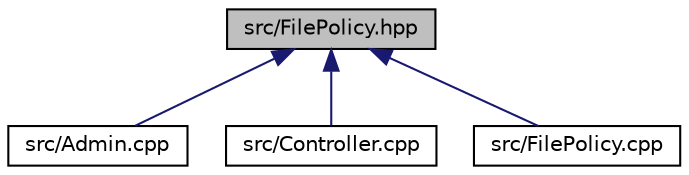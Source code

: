 digraph "src/FilePolicy.hpp"
{
  edge [fontname="Helvetica",fontsize="10",labelfontname="Helvetica",labelfontsize="10"];
  node [fontname="Helvetica",fontsize="10",shape=record];
  Node4 [label="src/FilePolicy.hpp",height=0.2,width=0.4,color="black", fillcolor="grey75", style="filled", fontcolor="black"];
  Node4 -> Node5 [dir="back",color="midnightblue",fontsize="10",style="solid",fontname="Helvetica"];
  Node5 [label="src/Admin.cpp",height=0.2,width=0.4,color="black", fillcolor="white", style="filled",URL="$_admin_8cpp.html"];
  Node4 -> Node6 [dir="back",color="midnightblue",fontsize="10",style="solid",fontname="Helvetica"];
  Node6 [label="src/Controller.cpp",height=0.2,width=0.4,color="black", fillcolor="white", style="filled",URL="$_controller_8cpp.html"];
  Node4 -> Node7 [dir="back",color="midnightblue",fontsize="10",style="solid",fontname="Helvetica"];
  Node7 [label="src/FilePolicy.cpp",height=0.2,width=0.4,color="black", fillcolor="white", style="filled",URL="$_file_policy_8cpp.html"];
}
